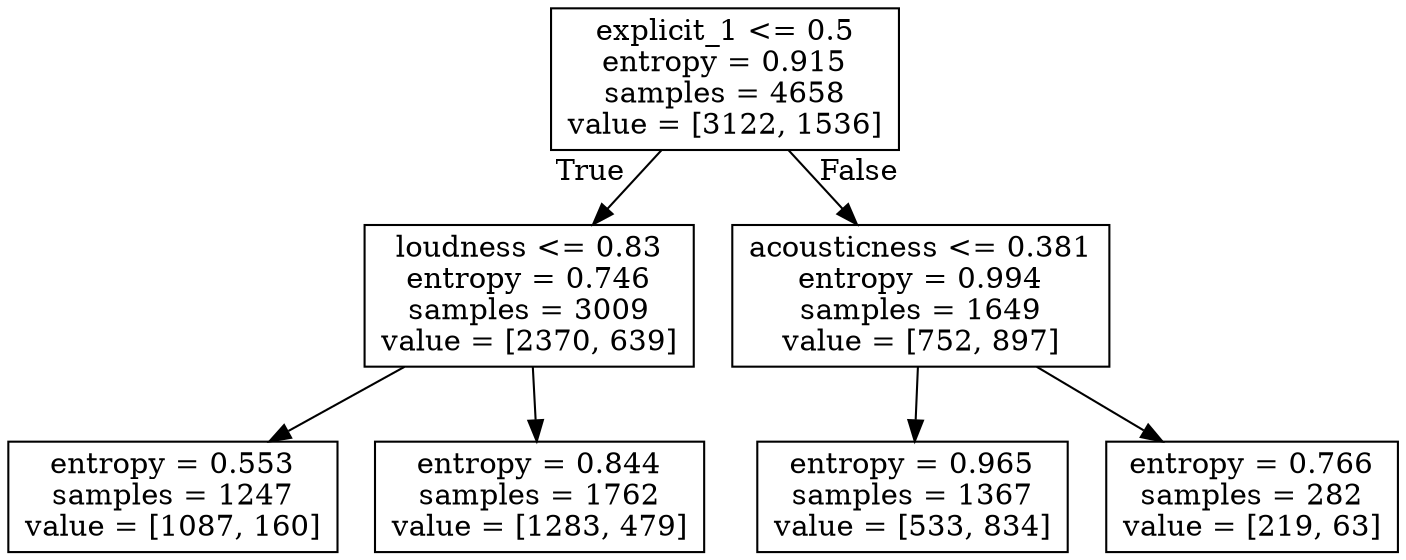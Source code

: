 digraph Tree {
node [shape=box] ;
0 [label="explicit_1 <= 0.5\nentropy = 0.915\nsamples = 4658\nvalue = [3122, 1536]"] ;
1 [label="loudness <= 0.83\nentropy = 0.746\nsamples = 3009\nvalue = [2370, 639]"] ;
0 -> 1 [labeldistance=2.5, labelangle=45, headlabel="True"] ;
2 [label="entropy = 0.553\nsamples = 1247\nvalue = [1087, 160]"] ;
1 -> 2 ;
3 [label="entropy = 0.844\nsamples = 1762\nvalue = [1283, 479]"] ;
1 -> 3 ;
4 [label="acousticness <= 0.381\nentropy = 0.994\nsamples = 1649\nvalue = [752, 897]"] ;
0 -> 4 [labeldistance=2.5, labelangle=-45, headlabel="False"] ;
5 [label="entropy = 0.965\nsamples = 1367\nvalue = [533, 834]"] ;
4 -> 5 ;
6 [label="entropy = 0.766\nsamples = 282\nvalue = [219, 63]"] ;
4 -> 6 ;
}